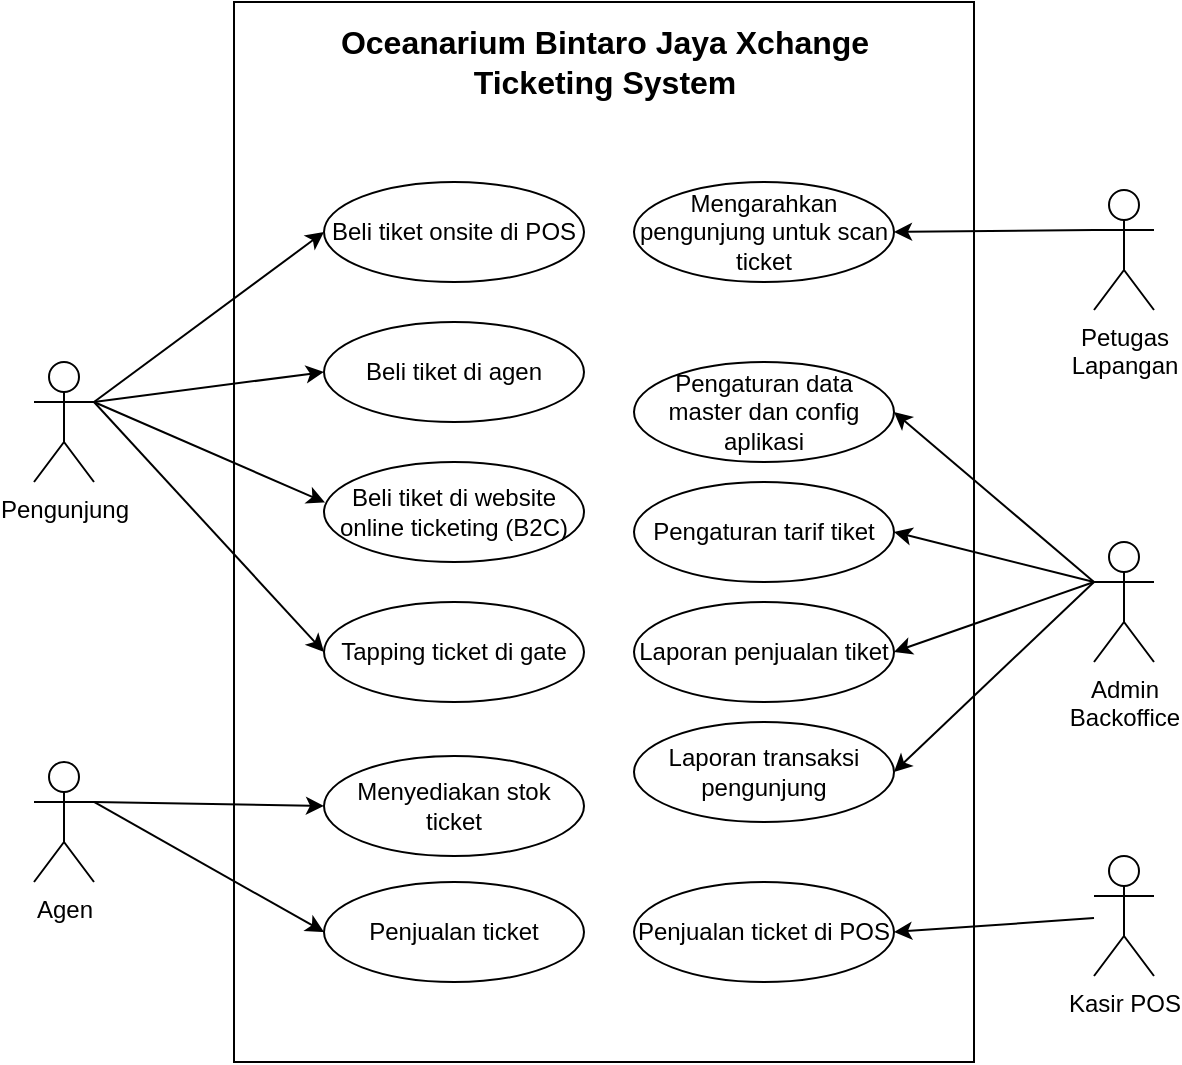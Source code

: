 <mxfile version="21.6.7" type="github">
  <diagram name="Use Case Diagram" id="SVpt6ulZpzo3Nn2VMH7D">
    <mxGraphModel dx="1136" dy="612" grid="1" gridSize="10" guides="1" tooltips="1" connect="1" arrows="1" fold="1" page="1" pageScale="1" pageWidth="850" pageHeight="1100" math="0" shadow="0">
      <root>
        <mxCell id="0" />
        <mxCell id="1" parent="0" />
        <mxCell id="DzJsTRiFlQyrxP4PPhJw-1" value="" style="rounded=0;whiteSpace=wrap;html=1;" vertex="1" parent="1">
          <mxGeometry x="250" y="30" width="370" height="530" as="geometry" />
        </mxCell>
        <mxCell id="DzJsTRiFlQyrxP4PPhJw-12" style="rounded=0;orthogonalLoop=1;jettySize=auto;html=1;entryX=0;entryY=0.5;entryDx=0;entryDy=0;" edge="1" parent="1" target="DzJsTRiFlQyrxP4PPhJw-7">
          <mxGeometry relative="1" as="geometry">
            <mxPoint x="180" y="230" as="sourcePoint" />
          </mxGeometry>
        </mxCell>
        <mxCell id="DzJsTRiFlQyrxP4PPhJw-14" style="rounded=0;orthogonalLoop=1;jettySize=auto;html=1;entryX=0;entryY=0.5;entryDx=0;entryDy=0;exitX=1;exitY=0.333;exitDx=0;exitDy=0;exitPerimeter=0;" edge="1" parent="1" source="DzJsTRiFlQyrxP4PPhJw-2" target="DzJsTRiFlQyrxP4PPhJw-8">
          <mxGeometry relative="1" as="geometry" />
        </mxCell>
        <mxCell id="DzJsTRiFlQyrxP4PPhJw-2" value="Pengunjung" style="shape=umlActor;html=1;verticalLabelPosition=bottom;verticalAlign=top;align=center;strokeColor=default;" vertex="1" parent="1">
          <mxGeometry x="150" y="210" width="30" height="60" as="geometry" />
        </mxCell>
        <mxCell id="DzJsTRiFlQyrxP4PPhJw-3" value="Agen" style="shape=umlActor;html=1;verticalLabelPosition=bottom;verticalAlign=top;align=center;" vertex="1" parent="1">
          <mxGeometry x="150" y="410" width="30" height="60" as="geometry" />
        </mxCell>
        <mxCell id="DzJsTRiFlQyrxP4PPhJw-23" style="rounded=0;orthogonalLoop=1;jettySize=auto;html=1;entryX=1;entryY=0.5;entryDx=0;entryDy=0;" edge="1" parent="1" source="DzJsTRiFlQyrxP4PPhJw-4" target="DzJsTRiFlQyrxP4PPhJw-21">
          <mxGeometry relative="1" as="geometry" />
        </mxCell>
        <mxCell id="DzJsTRiFlQyrxP4PPhJw-4" value="Kasir POS" style="shape=umlActor;html=1;verticalLabelPosition=bottom;verticalAlign=top;align=center;" vertex="1" parent="1">
          <mxGeometry x="680" y="457" width="30" height="60" as="geometry" />
        </mxCell>
        <mxCell id="DzJsTRiFlQyrxP4PPhJw-25" style="rounded=0;orthogonalLoop=1;jettySize=auto;html=1;entryX=1;entryY=0.5;entryDx=0;entryDy=0;exitX=0;exitY=0.333;exitDx=0;exitDy=0;exitPerimeter=0;" edge="1" parent="1" source="DzJsTRiFlQyrxP4PPhJw-5" target="DzJsTRiFlQyrxP4PPhJw-24">
          <mxGeometry relative="1" as="geometry" />
        </mxCell>
        <mxCell id="DzJsTRiFlQyrxP4PPhJw-5" value="Petugas&lt;br&gt;Lapangan" style="shape=umlActor;html=1;verticalLabelPosition=bottom;verticalAlign=top;align=center;" vertex="1" parent="1">
          <mxGeometry x="680" y="124" width="30" height="60" as="geometry" />
        </mxCell>
        <mxCell id="DzJsTRiFlQyrxP4PPhJw-6" value="Admin&lt;br&gt;Backoffice" style="shape=umlActor;html=1;verticalLabelPosition=bottom;verticalAlign=top;align=center;" vertex="1" parent="1">
          <mxGeometry x="680" y="300" width="30" height="60" as="geometry" />
        </mxCell>
        <mxCell id="DzJsTRiFlQyrxP4PPhJw-7" value="Beli tiket onsite di POS" style="ellipse;whiteSpace=wrap;html=1;" vertex="1" parent="1">
          <mxGeometry x="295" y="120" width="130" height="50" as="geometry" />
        </mxCell>
        <mxCell id="DzJsTRiFlQyrxP4PPhJw-8" value="Beli tiket di agen" style="ellipse;whiteSpace=wrap;html=1;" vertex="1" parent="1">
          <mxGeometry x="295" y="190" width="130" height="50" as="geometry" />
        </mxCell>
        <mxCell id="DzJsTRiFlQyrxP4PPhJw-9" value="Beli tiket di website online ticketing (B2C)" style="ellipse;whiteSpace=wrap;html=1;" vertex="1" parent="1">
          <mxGeometry x="295" y="260" width="130" height="50" as="geometry" />
        </mxCell>
        <mxCell id="DzJsTRiFlQyrxP4PPhJw-10" value="Tapping ticket di gate" style="ellipse;whiteSpace=wrap;html=1;" vertex="1" parent="1">
          <mxGeometry x="295" y="330" width="130" height="50" as="geometry" />
        </mxCell>
        <mxCell id="DzJsTRiFlQyrxP4PPhJw-15" style="rounded=0;orthogonalLoop=1;jettySize=auto;html=1;entryX=0.004;entryY=0.405;entryDx=0;entryDy=0;entryPerimeter=0;exitX=1;exitY=0.333;exitDx=0;exitDy=0;exitPerimeter=0;" edge="1" parent="1" source="DzJsTRiFlQyrxP4PPhJw-2" target="DzJsTRiFlQyrxP4PPhJw-9">
          <mxGeometry relative="1" as="geometry">
            <mxPoint x="170" y="175" as="sourcePoint" />
            <mxPoint x="305" y="225" as="targetPoint" />
          </mxGeometry>
        </mxCell>
        <mxCell id="DzJsTRiFlQyrxP4PPhJw-16" style="rounded=0;orthogonalLoop=1;jettySize=auto;html=1;entryX=0;entryY=0.5;entryDx=0;entryDy=0;" edge="1" parent="1" target="DzJsTRiFlQyrxP4PPhJw-10">
          <mxGeometry relative="1" as="geometry">
            <mxPoint x="180" y="230" as="sourcePoint" />
            <mxPoint x="306" y="290" as="targetPoint" />
          </mxGeometry>
        </mxCell>
        <mxCell id="DzJsTRiFlQyrxP4PPhJw-17" value="Menyediakan stok ticket" style="ellipse;whiteSpace=wrap;html=1;" vertex="1" parent="1">
          <mxGeometry x="295" y="407" width="130" height="50" as="geometry" />
        </mxCell>
        <mxCell id="DzJsTRiFlQyrxP4PPhJw-18" style="rounded=0;orthogonalLoop=1;jettySize=auto;html=1;entryX=0;entryY=0.5;entryDx=0;entryDy=0;exitX=1;exitY=0.333;exitDx=0;exitDy=0;exitPerimeter=0;" edge="1" parent="1" target="DzJsTRiFlQyrxP4PPhJw-17" source="DzJsTRiFlQyrxP4PPhJw-3">
          <mxGeometry relative="1" as="geometry">
            <mxPoint x="180" y="330" as="sourcePoint" />
            <mxPoint x="306" y="367" as="targetPoint" />
          </mxGeometry>
        </mxCell>
        <mxCell id="DzJsTRiFlQyrxP4PPhJw-19" value="Penjualan ticket" style="ellipse;whiteSpace=wrap;html=1;" vertex="1" parent="1">
          <mxGeometry x="295" y="470" width="130" height="50" as="geometry" />
        </mxCell>
        <mxCell id="DzJsTRiFlQyrxP4PPhJw-20" style="rounded=0;orthogonalLoop=1;jettySize=auto;html=1;entryX=0;entryY=0.5;entryDx=0;entryDy=0;exitX=1;exitY=0.333;exitDx=0;exitDy=0;exitPerimeter=0;" edge="1" parent="1" source="DzJsTRiFlQyrxP4PPhJw-3" target="DzJsTRiFlQyrxP4PPhJw-19">
          <mxGeometry relative="1" as="geometry">
            <mxPoint x="190" y="440" as="sourcePoint" />
            <mxPoint x="305" y="442" as="targetPoint" />
          </mxGeometry>
        </mxCell>
        <mxCell id="DzJsTRiFlQyrxP4PPhJw-21" value="Penjualan ticket di POS" style="ellipse;whiteSpace=wrap;html=1;" vertex="1" parent="1">
          <mxGeometry x="450" y="470" width="130" height="50" as="geometry" />
        </mxCell>
        <mxCell id="DzJsTRiFlQyrxP4PPhJw-24" value="Mengarahkan pengunjung untuk scan ticket" style="ellipse;whiteSpace=wrap;html=1;" vertex="1" parent="1">
          <mxGeometry x="450" y="120" width="130" height="50" as="geometry" />
        </mxCell>
        <mxCell id="DzJsTRiFlQyrxP4PPhJw-26" style="rounded=0;orthogonalLoop=1;jettySize=auto;html=1;entryX=1;entryY=0.5;entryDx=0;entryDy=0;exitX=0;exitY=0.333;exitDx=0;exitDy=0;exitPerimeter=0;" edge="1" parent="1" target="DzJsTRiFlQyrxP4PPhJw-27" source="DzJsTRiFlQyrxP4PPhJw-6">
          <mxGeometry relative="1" as="geometry">
            <mxPoint x="680" y="234" as="sourcePoint" />
          </mxGeometry>
        </mxCell>
        <mxCell id="DzJsTRiFlQyrxP4PPhJw-27" value="Pengaturan data master dan config aplikasi" style="ellipse;whiteSpace=wrap;html=1;" vertex="1" parent="1">
          <mxGeometry x="450" y="210" width="130" height="50" as="geometry" />
        </mxCell>
        <mxCell id="DzJsTRiFlQyrxP4PPhJw-29" style="rounded=0;orthogonalLoop=1;jettySize=auto;html=1;entryX=1;entryY=0.5;entryDx=0;entryDy=0;exitX=0;exitY=0.333;exitDx=0;exitDy=0;exitPerimeter=0;" edge="1" parent="1" target="DzJsTRiFlQyrxP4PPhJw-30" source="DzJsTRiFlQyrxP4PPhJw-6">
          <mxGeometry relative="1" as="geometry">
            <mxPoint x="690" y="260" as="sourcePoint" />
          </mxGeometry>
        </mxCell>
        <mxCell id="DzJsTRiFlQyrxP4PPhJw-30" value="Pengaturan tarif tiket" style="ellipse;whiteSpace=wrap;html=1;" vertex="1" parent="1">
          <mxGeometry x="450" y="270" width="130" height="50" as="geometry" />
        </mxCell>
        <mxCell id="DzJsTRiFlQyrxP4PPhJw-31" style="rounded=0;orthogonalLoop=1;jettySize=auto;html=1;entryX=1;entryY=0.5;entryDx=0;entryDy=0;exitX=0;exitY=0.333;exitDx=0;exitDy=0;exitPerimeter=0;" edge="1" parent="1" target="DzJsTRiFlQyrxP4PPhJw-32" source="DzJsTRiFlQyrxP4PPhJw-6">
          <mxGeometry relative="1" as="geometry">
            <mxPoint x="680" y="370" as="sourcePoint" />
          </mxGeometry>
        </mxCell>
        <mxCell id="DzJsTRiFlQyrxP4PPhJw-32" value="Laporan penjualan tiket" style="ellipse;whiteSpace=wrap;html=1;" vertex="1" parent="1">
          <mxGeometry x="450" y="330" width="130" height="50" as="geometry" />
        </mxCell>
        <mxCell id="DzJsTRiFlQyrxP4PPhJw-33" style="rounded=0;orthogonalLoop=1;jettySize=auto;html=1;entryX=1;entryY=0.5;entryDx=0;entryDy=0;exitX=0;exitY=0.333;exitDx=0;exitDy=0;exitPerimeter=0;" edge="1" parent="1" target="DzJsTRiFlQyrxP4PPhJw-34" source="DzJsTRiFlQyrxP4PPhJw-6">
          <mxGeometry relative="1" as="geometry">
            <mxPoint x="680" y="250" as="sourcePoint" />
          </mxGeometry>
        </mxCell>
        <mxCell id="DzJsTRiFlQyrxP4PPhJw-34" value="Laporan transaksi pengunjung" style="ellipse;whiteSpace=wrap;html=1;" vertex="1" parent="1">
          <mxGeometry x="450" y="390" width="130" height="50" as="geometry" />
        </mxCell>
        <mxCell id="DzJsTRiFlQyrxP4PPhJw-35" value="Oceanarium Bintaro Jaya Xchange&lt;br style=&quot;font-size: 16px;&quot;&gt;Ticketing System" style="text;html=1;align=center;verticalAlign=middle;resizable=0;points=[];autosize=1;strokeColor=none;fillColor=none;fontSize=16;fontStyle=1" vertex="1" parent="1">
          <mxGeometry x="290" y="35" width="290" height="50" as="geometry" />
        </mxCell>
      </root>
    </mxGraphModel>
  </diagram>
</mxfile>

